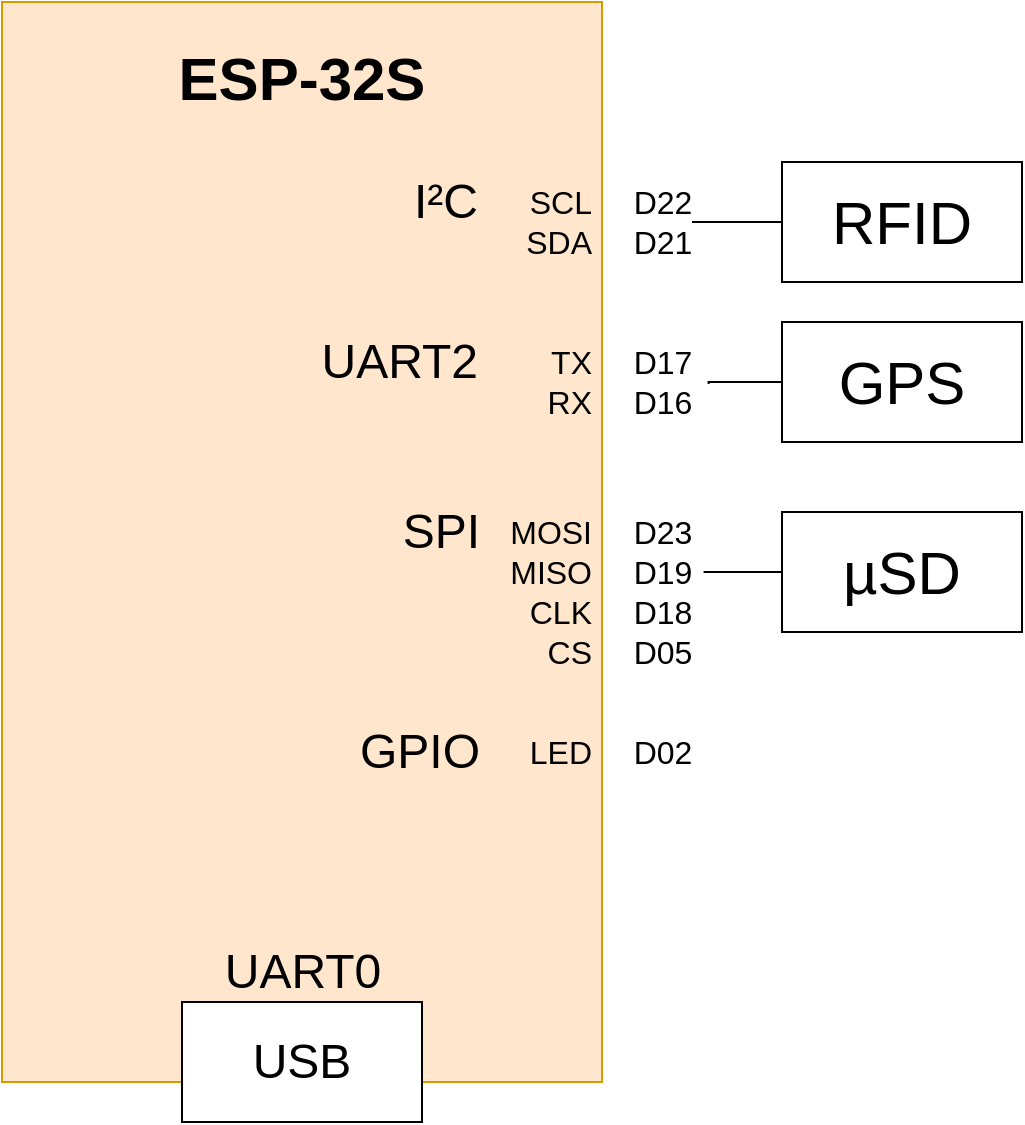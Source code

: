<mxfile version="14.3.0" type="device"><diagram id="Ai5Wrenouci-HGtf0kSI" name="Page-1"><mxGraphModel dx="1185" dy="659" grid="1" gridSize="10" guides="1" tooltips="1" connect="1" arrows="1" fold="1" page="1" pageScale="1" pageWidth="827" pageHeight="1169" math="0" shadow="0"><root><mxCell id="0"/><mxCell id="1" parent="0"/><mxCell id="IJMpTXfh1cWU-G9phjEJ-1" value="ESP-32S" style="rounded=0;whiteSpace=wrap;html=1;fillColor=#ffe6cc;strokeColor=#d79b00;fontStyle=1;fontSize=30;spacingTop=14;verticalAlign=top;" vertex="1" parent="1"><mxGeometry x="340" y="200" width="300" height="540" as="geometry"/></mxCell><mxCell id="IJMpTXfh1cWU-G9phjEJ-3" value="USB" style="rounded=0;whiteSpace=wrap;html=1;fontSize=24;" vertex="1" parent="1"><mxGeometry x="430" y="700" width="120" height="60" as="geometry"/></mxCell><mxCell id="IJMpTXfh1cWU-G9phjEJ-4" value="I²C" style="text;html=1;strokeColor=none;fillColor=none;align=right;verticalAlign=middle;whiteSpace=wrap;rounded=0;fontSize=24;" vertex="1" parent="1"><mxGeometry x="490" y="290" width="90" height="20" as="geometry"/></mxCell><mxCell id="IJMpTXfh1cWU-G9phjEJ-5" value="UART2" style="text;html=1;strokeColor=none;fillColor=none;align=right;verticalAlign=middle;whiteSpace=wrap;rounded=0;fontSize=24;" vertex="1" parent="1"><mxGeometry x="460" y="370" width="120" height="20" as="geometry"/></mxCell><mxCell id="IJMpTXfh1cWU-G9phjEJ-7" value="UART0" style="text;html=1;align=center;verticalAlign=middle;resizable=0;points=[];autosize=1;fontSize=24;" vertex="1" parent="1"><mxGeometry x="445" y="670" width="90" height="30" as="geometry"/></mxCell><mxCell id="IJMpTXfh1cWU-G9phjEJ-8" value="SPI" style="text;html=1;align=right;verticalAlign=middle;resizable=0;points=[];autosize=1;fontSize=24;" vertex="1" parent="1"><mxGeometry x="530" y="450" width="50" height="30" as="geometry"/></mxCell><mxCell id="IJMpTXfh1cWU-G9phjEJ-9" value="TX" style="text;html=1;align=right;verticalAlign=middle;resizable=0;points=[];autosize=1;fontSize=16;spacingRight=4;" vertex="1" parent="1"><mxGeometry x="600" y="370" width="40" height="20" as="geometry"/></mxCell><mxCell id="IJMpTXfh1cWU-G9phjEJ-10" value="RX" style="text;html=1;align=right;verticalAlign=middle;resizable=0;points=[];autosize=1;fontSize=16;spacingRight=4;" vertex="1" parent="1"><mxGeometry x="600" y="390" width="40" height="20" as="geometry"/></mxCell><mxCell id="IJMpTXfh1cWU-G9phjEJ-11" value="MOSI" style="text;html=1;align=right;verticalAlign=middle;resizable=0;points=[];autosize=1;fontSize=16;spacingRight=4;" vertex="1" parent="1"><mxGeometry x="580" y="455" width="60" height="20" as="geometry"/></mxCell><mxCell id="IJMpTXfh1cWU-G9phjEJ-12" value="MISO" style="text;html=1;align=right;verticalAlign=middle;resizable=0;points=[];autosize=1;fontSize=16;spacingRight=4;" vertex="1" parent="1"><mxGeometry x="580" y="475" width="60" height="20" as="geometry"/></mxCell><mxCell id="IJMpTXfh1cWU-G9phjEJ-14" value="CLK" style="text;html=1;align=right;verticalAlign=middle;resizable=0;points=[];autosize=1;fontSize=16;spacingRight=4;" vertex="1" parent="1"><mxGeometry x="590" y="495" width="50" height="20" as="geometry"/></mxCell><mxCell id="IJMpTXfh1cWU-G9phjEJ-15" value="CS" style="text;html=1;align=right;verticalAlign=middle;resizable=0;points=[];autosize=1;fontSize=16;spacingRight=4;" vertex="1" parent="1"><mxGeometry x="600" y="515" width="40" height="20" as="geometry"/></mxCell><mxCell id="IJMpTXfh1cWU-G9phjEJ-16" value="SDA" style="text;html=1;align=right;verticalAlign=middle;resizable=0;points=[];autosize=1;fontSize=16;spacingRight=4;" vertex="1" parent="1"><mxGeometry x="590" y="310" width="50" height="20" as="geometry"/></mxCell><mxCell id="IJMpTXfh1cWU-G9phjEJ-17" value="SCL" style="text;html=1;align=right;verticalAlign=middle;resizable=0;points=[];autosize=1;fontSize=16;spacingRight=4;" vertex="1" parent="1"><mxGeometry x="590" y="290" width="50" height="20" as="geometry"/></mxCell><mxCell id="IJMpTXfh1cWU-G9phjEJ-18" value="D22" style="text;html=1;align=center;verticalAlign=middle;resizable=0;points=[];autosize=1;fontSize=16;" vertex="1" parent="1"><mxGeometry x="650" y="290" width="40" height="20" as="geometry"/></mxCell><mxCell id="IJMpTXfh1cWU-G9phjEJ-19" value="&lt;div&gt;D21&lt;/div&gt;" style="text;html=1;align=center;verticalAlign=middle;resizable=0;points=[];autosize=1;fontSize=16;" vertex="1" parent="1"><mxGeometry x="650" y="310" width="40" height="20" as="geometry"/></mxCell><mxCell id="IJMpTXfh1cWU-G9phjEJ-20" value="D17" style="text;html=1;align=center;verticalAlign=middle;resizable=0;points=[];autosize=1;fontSize=16;" vertex="1" parent="1"><mxGeometry x="650" y="370" width="40" height="20" as="geometry"/></mxCell><mxCell id="IJMpTXfh1cWU-G9phjEJ-21" value="D16" style="text;html=1;align=center;verticalAlign=middle;resizable=0;points=[];autosize=1;fontSize=16;" vertex="1" parent="1"><mxGeometry x="650" y="390" width="40" height="20" as="geometry"/></mxCell><mxCell id="IJMpTXfh1cWU-G9phjEJ-22" value="D23" style="text;html=1;align=center;verticalAlign=middle;resizable=0;points=[];autosize=1;fontSize=16;" vertex="1" parent="1"><mxGeometry x="650" y="455" width="40" height="20" as="geometry"/></mxCell><mxCell id="IJMpTXfh1cWU-G9phjEJ-23" value="D19" style="text;html=1;align=center;verticalAlign=middle;resizable=0;points=[];autosize=1;fontSize=16;" vertex="1" parent="1"><mxGeometry x="650" y="475" width="40" height="20" as="geometry"/></mxCell><mxCell id="IJMpTXfh1cWU-G9phjEJ-24" value="D18" style="text;html=1;align=center;verticalAlign=middle;resizable=0;points=[];autosize=1;fontSize=16;" vertex="1" parent="1"><mxGeometry x="650" y="495" width="40" height="20" as="geometry"/></mxCell><mxCell id="IJMpTXfh1cWU-G9phjEJ-25" value="D05" style="text;html=1;align=center;verticalAlign=middle;resizable=0;points=[];autosize=1;fontSize=16;" vertex="1" parent="1"><mxGeometry x="650" y="515" width="40" height="20" as="geometry"/></mxCell><mxCell id="IJMpTXfh1cWU-G9phjEJ-33" style="edgeStyle=orthogonalEdgeStyle;rounded=0;orthogonalLoop=1;jettySize=auto;html=1;exitX=0;exitY=0.5;exitDx=0;exitDy=0;endArrow=none;endFill=0;fontSize=16;" edge="1" parent="1" source="IJMpTXfh1cWU-G9phjEJ-30"><mxGeometry relative="1" as="geometry"><mxPoint x="685" y="310" as="targetPoint"/></mxGeometry></mxCell><mxCell id="IJMpTXfh1cWU-G9phjEJ-30" value="RFID" style="rounded=0;whiteSpace=wrap;html=1;fontSize=30;align=center;" vertex="1" parent="1"><mxGeometry x="730" y="280" width="120" height="60" as="geometry"/></mxCell><mxCell id="IJMpTXfh1cWU-G9phjEJ-34" style="edgeStyle=orthogonalEdgeStyle;rounded=0;orthogonalLoop=1;jettySize=auto;html=1;exitX=0;exitY=0.5;exitDx=0;exitDy=0;entryX=1.083;entryY=0.05;entryDx=0;entryDy=0;entryPerimeter=0;endArrow=none;endFill=0;fontSize=16;" edge="1" parent="1" source="IJMpTXfh1cWU-G9phjEJ-31" target="IJMpTXfh1cWU-G9phjEJ-21"><mxGeometry relative="1" as="geometry"/></mxCell><mxCell id="IJMpTXfh1cWU-G9phjEJ-31" value="GPS" style="rounded=0;whiteSpace=wrap;html=1;fontSize=30;align=center;" vertex="1" parent="1"><mxGeometry x="730" y="360" width="120" height="60" as="geometry"/></mxCell><mxCell id="IJMpTXfh1cWU-G9phjEJ-35" style="edgeStyle=orthogonalEdgeStyle;rounded=0;orthogonalLoop=1;jettySize=auto;html=1;exitX=0;exitY=0.5;exitDx=0;exitDy=0;entryX=1.021;entryY=0.467;entryDx=0;entryDy=0;entryPerimeter=0;endArrow=none;endFill=0;fontSize=16;" edge="1" parent="1" source="IJMpTXfh1cWU-G9phjEJ-32" target="IJMpTXfh1cWU-G9phjEJ-23"><mxGeometry relative="1" as="geometry"/></mxCell><mxCell id="IJMpTXfh1cWU-G9phjEJ-32" value="µSD" style="rounded=0;whiteSpace=wrap;html=1;fontSize=30;align=center;" vertex="1" parent="1"><mxGeometry x="730" y="455" width="120" height="60" as="geometry"/></mxCell><mxCell id="IJMpTXfh1cWU-G9phjEJ-36" value="GPIO" style="text;html=1;align=right;verticalAlign=middle;resizable=0;points=[];autosize=1;fontSize=24;" vertex="1" parent="1"><mxGeometry x="500" y="560" width="80" height="30" as="geometry"/></mxCell><mxCell id="IJMpTXfh1cWU-G9phjEJ-37" value="LED" style="text;html=1;align=right;verticalAlign=middle;resizable=0;points=[];autosize=1;fontSize=16;spacingRight=4;" vertex="1" parent="1"><mxGeometry x="590" y="565" width="50" height="20" as="geometry"/></mxCell><mxCell id="IJMpTXfh1cWU-G9phjEJ-38" value="D02" style="text;html=1;align=center;verticalAlign=middle;resizable=0;points=[];autosize=1;fontSize=16;" vertex="1" parent="1"><mxGeometry x="650" y="565" width="40" height="20" as="geometry"/></mxCell></root></mxGraphModel></diagram></mxfile>